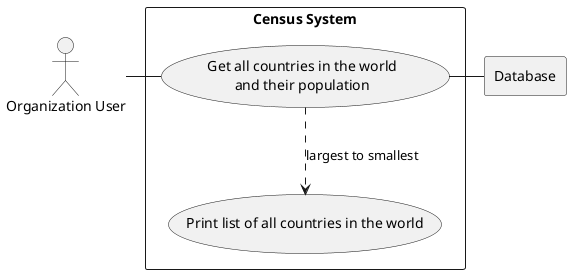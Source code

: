 @startuml

actor user as "Organization User"

rectangle Database

rectangle "Census System" {
    usecase UC4 as "Get all countries in the world
    and their population"

    usecase UCa as "Print list of all countries in the world"

    user - UC4
    UC4 ..> UCa : largest to smallest
    UC4 - Database
}

@enduml